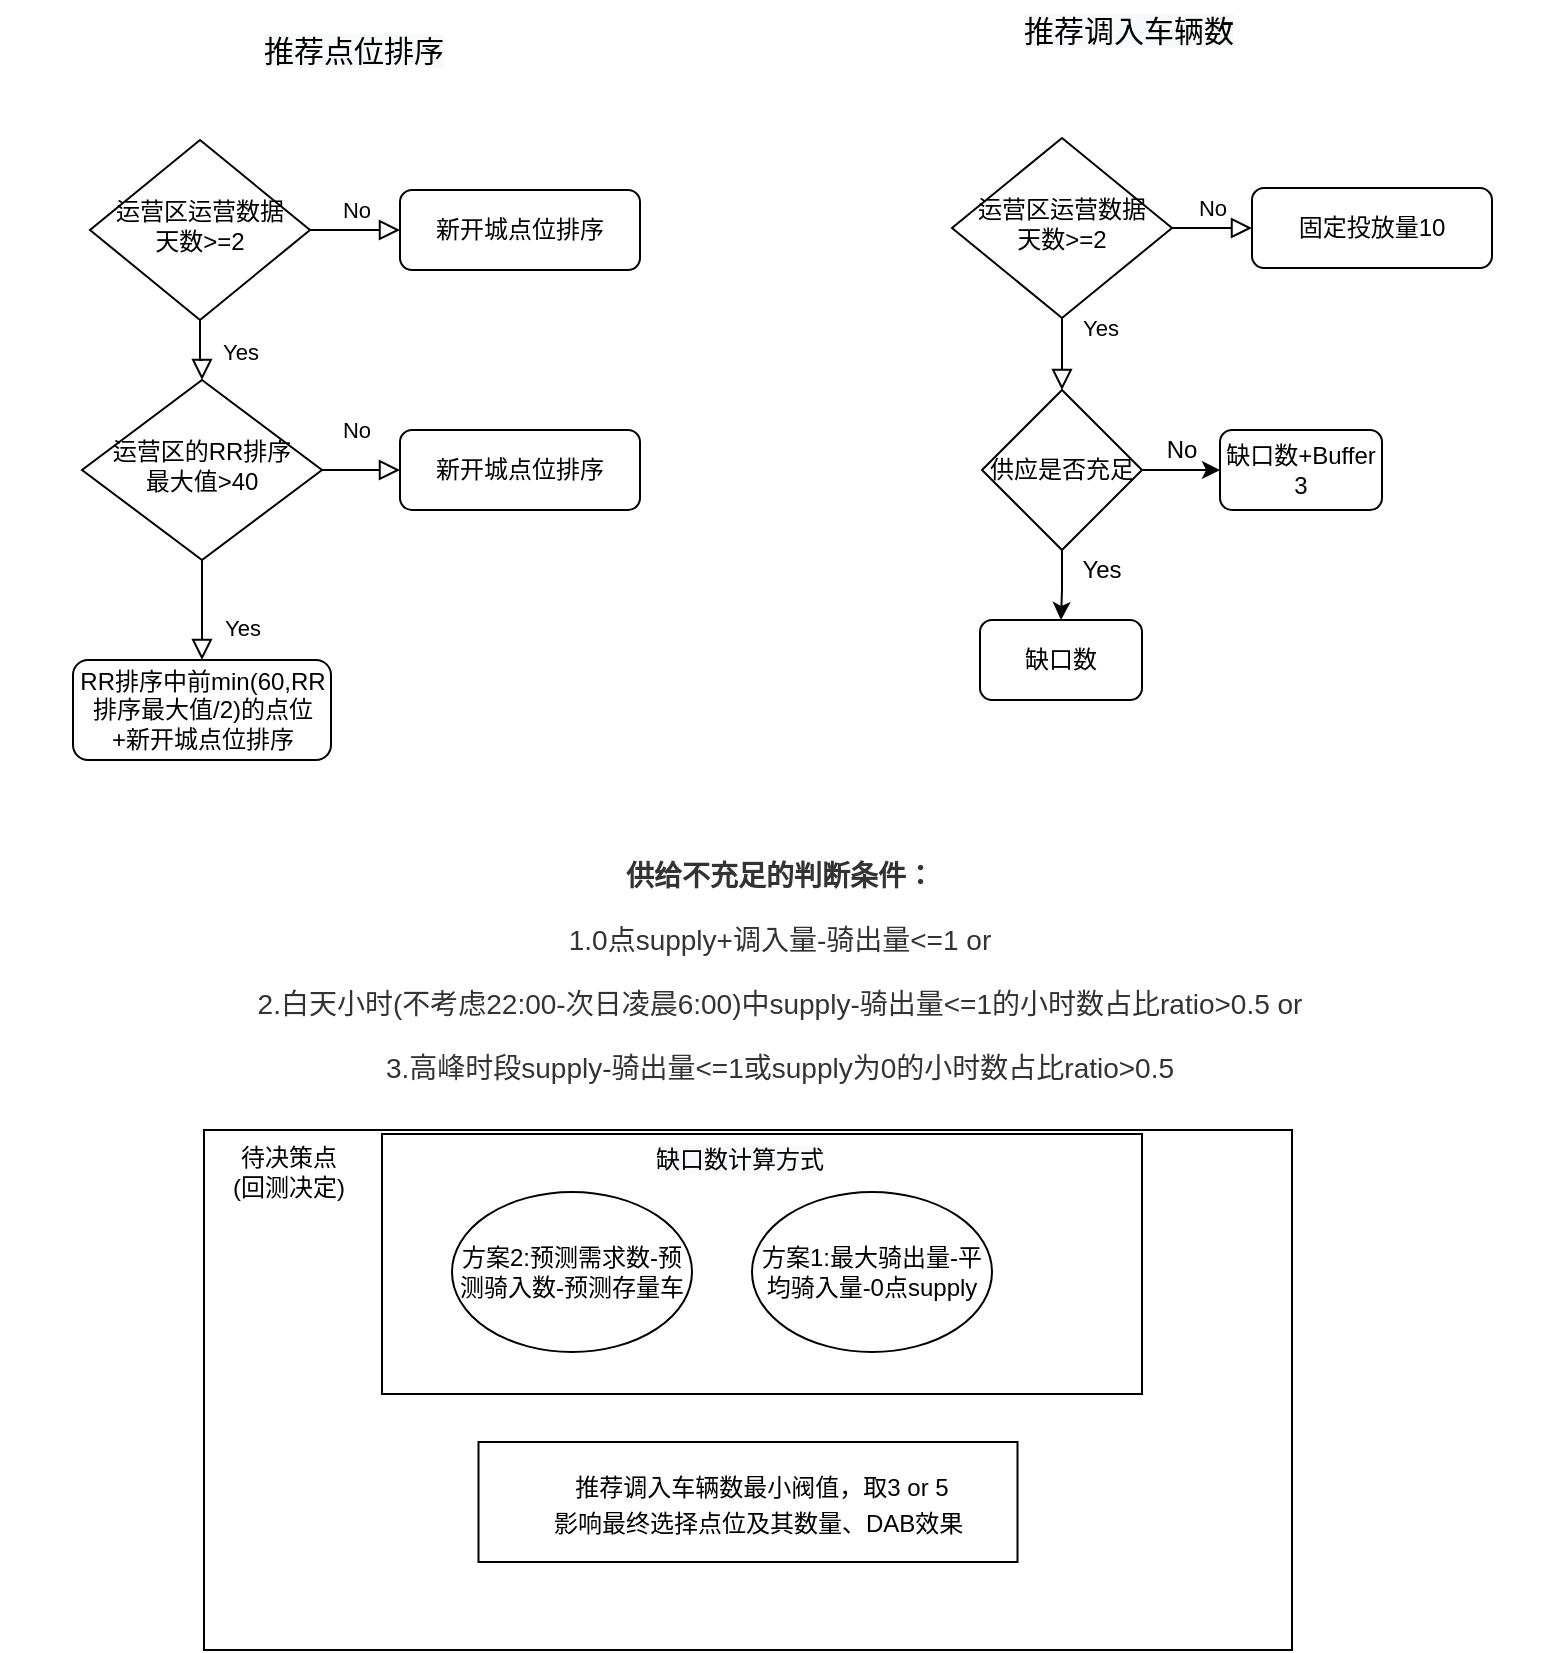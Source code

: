 <mxfile version="13.11.0" type="github">
  <diagram id="C5RBs43oDa-KdzZeNtuy" name="Page-1">
    <mxGraphModel dx="1426" dy="769" grid="1" gridSize="10" guides="1" tooltips="1" connect="1" arrows="1" fold="1" page="1" pageScale="1" pageWidth="827" pageHeight="1169" math="0" shadow="0">
      <root>
        <mxCell id="WIyWlLk6GJQsqaUBKTNV-0" />
        <mxCell id="WIyWlLk6GJQsqaUBKTNV-1" parent="WIyWlLk6GJQsqaUBKTNV-0" />
        <mxCell id="cUnkYHg1spCAo1flNat1-33" value="" style="rounded=0;whiteSpace=wrap;html=1;" vertex="1" parent="WIyWlLk6GJQsqaUBKTNV-1">
          <mxGeometry x="222" y="655" width="544" height="260" as="geometry" />
        </mxCell>
        <mxCell id="cUnkYHg1spCAo1flNat1-35" value="" style="rounded=0;whiteSpace=wrap;html=1;fontSize=15;" vertex="1" parent="WIyWlLk6GJQsqaUBKTNV-1">
          <mxGeometry x="311" y="657" width="380" height="130" as="geometry" />
        </mxCell>
        <mxCell id="WIyWlLk6GJQsqaUBKTNV-4" value="Yes" style="rounded=0;html=1;jettySize=auto;orthogonalLoop=1;fontSize=11;endArrow=block;endFill=0;endSize=8;strokeWidth=1;shadow=0;labelBackgroundColor=none;edgeStyle=orthogonalEdgeStyle;" parent="WIyWlLk6GJQsqaUBKTNV-1" source="WIyWlLk6GJQsqaUBKTNV-6" target="WIyWlLk6GJQsqaUBKTNV-10" edge="1">
          <mxGeometry y="20" relative="1" as="geometry">
            <mxPoint as="offset" />
          </mxGeometry>
        </mxCell>
        <mxCell id="WIyWlLk6GJQsqaUBKTNV-5" value="No" style="edgeStyle=orthogonalEdgeStyle;rounded=0;html=1;jettySize=auto;orthogonalLoop=1;fontSize=11;endArrow=block;endFill=0;endSize=8;strokeWidth=1;shadow=0;labelBackgroundColor=none;" parent="WIyWlLk6GJQsqaUBKTNV-1" source="WIyWlLk6GJQsqaUBKTNV-6" target="WIyWlLk6GJQsqaUBKTNV-7" edge="1">
          <mxGeometry y="10" relative="1" as="geometry">
            <mxPoint as="offset" />
          </mxGeometry>
        </mxCell>
        <mxCell id="WIyWlLk6GJQsqaUBKTNV-6" value="&lt;span&gt;运营区运营数据&lt;br&gt;天数&amp;gt;=2&lt;/span&gt;" style="rhombus;whiteSpace=wrap;html=1;shadow=0;fontFamily=Helvetica;fontSize=12;align=center;strokeWidth=1;spacing=6;spacingTop=-4;" parent="WIyWlLk6GJQsqaUBKTNV-1" vertex="1">
          <mxGeometry x="165" y="160" width="110" height="90" as="geometry" />
        </mxCell>
        <mxCell id="WIyWlLk6GJQsqaUBKTNV-7" value="新开城点位排序&lt;br&gt;" style="rounded=1;whiteSpace=wrap;html=1;fontSize=12;glass=0;strokeWidth=1;shadow=0;" parent="WIyWlLk6GJQsqaUBKTNV-1" vertex="1">
          <mxGeometry x="320" y="185" width="120" height="40" as="geometry" />
        </mxCell>
        <mxCell id="WIyWlLk6GJQsqaUBKTNV-8" value="Yes" style="rounded=0;html=1;jettySize=auto;orthogonalLoop=1;fontSize=11;endArrow=block;endFill=0;endSize=8;strokeWidth=1;shadow=0;labelBackgroundColor=none;edgeStyle=orthogonalEdgeStyle;" parent="WIyWlLk6GJQsqaUBKTNV-1" source="WIyWlLk6GJQsqaUBKTNV-10" target="WIyWlLk6GJQsqaUBKTNV-11" edge="1">
          <mxGeometry x="0.333" y="20" relative="1" as="geometry">
            <mxPoint as="offset" />
          </mxGeometry>
        </mxCell>
        <mxCell id="WIyWlLk6GJQsqaUBKTNV-9" value="No" style="edgeStyle=orthogonalEdgeStyle;rounded=0;html=1;jettySize=auto;orthogonalLoop=1;fontSize=11;endArrow=block;endFill=0;endSize=8;strokeWidth=1;shadow=0;labelBackgroundColor=none;" parent="WIyWlLk6GJQsqaUBKTNV-1" source="WIyWlLk6GJQsqaUBKTNV-10" target="WIyWlLk6GJQsqaUBKTNV-12" edge="1">
          <mxGeometry x="-0.2" y="20" relative="1" as="geometry">
            <mxPoint as="offset" />
          </mxGeometry>
        </mxCell>
        <mxCell id="WIyWlLk6GJQsqaUBKTNV-10" value="运营区的RR排序&lt;br&gt;最大值&amp;gt;40" style="rhombus;whiteSpace=wrap;html=1;shadow=0;fontFamily=Helvetica;fontSize=12;align=center;strokeWidth=1;spacing=6;spacingTop=-4;" parent="WIyWlLk6GJQsqaUBKTNV-1" vertex="1">
          <mxGeometry x="161" y="280" width="120" height="90" as="geometry" />
        </mxCell>
        <mxCell id="WIyWlLk6GJQsqaUBKTNV-11" value="RR排序中前min(60,RR排序最大值/2)的点位+新开城点位排序" style="rounded=1;whiteSpace=wrap;html=1;fontSize=12;glass=0;strokeWidth=1;shadow=0;" parent="WIyWlLk6GJQsqaUBKTNV-1" vertex="1">
          <mxGeometry x="156.5" y="420" width="129" height="50" as="geometry" />
        </mxCell>
        <mxCell id="WIyWlLk6GJQsqaUBKTNV-12" value="新开城点位排序" style="rounded=1;whiteSpace=wrap;html=1;fontSize=12;glass=0;strokeWidth=1;shadow=0;" parent="WIyWlLk6GJQsqaUBKTNV-1" vertex="1">
          <mxGeometry x="320" y="305" width="120" height="40" as="geometry" />
        </mxCell>
        <mxCell id="cUnkYHg1spCAo1flNat1-4" value="Yes" style="rounded=0;html=1;jettySize=auto;orthogonalLoop=1;fontSize=11;endArrow=block;endFill=0;endSize=8;strokeWidth=1;shadow=0;labelBackgroundColor=none;edgeStyle=orthogonalEdgeStyle;entryX=0.5;entryY=0;entryDx=0;entryDy=0;" edge="1" parent="WIyWlLk6GJQsqaUBKTNV-1" source="cUnkYHg1spCAo1flNat1-6" target="cUnkYHg1spCAo1flNat1-17">
          <mxGeometry x="-0.804" y="19" relative="1" as="geometry">
            <mxPoint as="offset" />
            <mxPoint x="652" y="279" as="targetPoint" />
          </mxGeometry>
        </mxCell>
        <mxCell id="cUnkYHg1spCAo1flNat1-5" value="No" style="edgeStyle=orthogonalEdgeStyle;rounded=0;html=1;jettySize=auto;orthogonalLoop=1;fontSize=11;endArrow=block;endFill=0;endSize=8;strokeWidth=1;shadow=0;labelBackgroundColor=none;" edge="1" parent="WIyWlLk6GJQsqaUBKTNV-1" source="cUnkYHg1spCAo1flNat1-6" target="cUnkYHg1spCAo1flNat1-7">
          <mxGeometry y="10" relative="1" as="geometry">
            <mxPoint as="offset" />
          </mxGeometry>
        </mxCell>
        <mxCell id="cUnkYHg1spCAo1flNat1-6" value="&lt;span&gt;运营区运营数据&lt;br&gt;天数&amp;gt;=2&lt;/span&gt;" style="rhombus;whiteSpace=wrap;html=1;shadow=0;fontFamily=Helvetica;fontSize=12;align=center;strokeWidth=1;spacing=6;spacingTop=-4;" vertex="1" parent="WIyWlLk6GJQsqaUBKTNV-1">
          <mxGeometry x="596" y="159" width="110" height="90" as="geometry" />
        </mxCell>
        <mxCell id="cUnkYHg1spCAo1flNat1-7" value="固定投放量10" style="rounded=1;whiteSpace=wrap;html=1;fontSize=12;glass=0;strokeWidth=1;shadow=0;" vertex="1" parent="WIyWlLk6GJQsqaUBKTNV-1">
          <mxGeometry x="746" y="184" width="120" height="40" as="geometry" />
        </mxCell>
        <mxCell id="cUnkYHg1spCAo1flNat1-14" value="方案1:最大骑出量-平均骑入量-0点supply" style="ellipse;whiteSpace=wrap;html=1;" vertex="1" parent="WIyWlLk6GJQsqaUBKTNV-1">
          <mxGeometry x="496" y="686" width="120" height="80" as="geometry" />
        </mxCell>
        <mxCell id="cUnkYHg1spCAo1flNat1-15" value="方案2:预测需求数-预测骑入数-预测存量车" style="ellipse;whiteSpace=wrap;html=1;" vertex="1" parent="WIyWlLk6GJQsqaUBKTNV-1">
          <mxGeometry x="346" y="686" width="120" height="80" as="geometry" />
        </mxCell>
        <mxCell id="cUnkYHg1spCAo1flNat1-21" value="" style="edgeStyle=orthogonalEdgeStyle;rounded=0;orthogonalLoop=1;jettySize=auto;html=1;" edge="1" parent="WIyWlLk6GJQsqaUBKTNV-1" source="cUnkYHg1spCAo1flNat1-17" target="cUnkYHg1spCAo1flNat1-19">
          <mxGeometry relative="1" as="geometry" />
        </mxCell>
        <mxCell id="cUnkYHg1spCAo1flNat1-22" value="" style="edgeStyle=orthogonalEdgeStyle;rounded=0;orthogonalLoop=1;jettySize=auto;html=1;" edge="1" parent="WIyWlLk6GJQsqaUBKTNV-1" source="cUnkYHg1spCAo1flNat1-17" target="cUnkYHg1spCAo1flNat1-20">
          <mxGeometry relative="1" as="geometry" />
        </mxCell>
        <mxCell id="cUnkYHg1spCAo1flNat1-17" value="供应是否充足" style="rhombus;whiteSpace=wrap;html=1;" vertex="1" parent="WIyWlLk6GJQsqaUBKTNV-1">
          <mxGeometry x="611" y="285" width="80" height="80" as="geometry" />
        </mxCell>
        <mxCell id="cUnkYHg1spCAo1flNat1-19" value="缺口数+Buffer 3" style="rounded=1;whiteSpace=wrap;html=1;" vertex="1" parent="WIyWlLk6GJQsqaUBKTNV-1">
          <mxGeometry x="730" y="305" width="81" height="40" as="geometry" />
        </mxCell>
        <mxCell id="cUnkYHg1spCAo1flNat1-20" value="缺口数" style="rounded=1;whiteSpace=wrap;html=1;" vertex="1" parent="WIyWlLk6GJQsqaUBKTNV-1">
          <mxGeometry x="610" y="400" width="81" height="40" as="geometry" />
        </mxCell>
        <mxCell id="cUnkYHg1spCAo1flNat1-23" value="No" style="text;html=1;strokeColor=none;fillColor=none;align=center;verticalAlign=middle;whiteSpace=wrap;rounded=0;" vertex="1" parent="WIyWlLk6GJQsqaUBKTNV-1">
          <mxGeometry x="691" y="305" width="40" height="20" as="geometry" />
        </mxCell>
        <mxCell id="cUnkYHg1spCAo1flNat1-24" value="Yes" style="text;html=1;strokeColor=none;fillColor=none;align=center;verticalAlign=middle;whiteSpace=wrap;rounded=0;" vertex="1" parent="WIyWlLk6GJQsqaUBKTNV-1">
          <mxGeometry x="651" y="365" width="40" height="20" as="geometry" />
        </mxCell>
        <mxCell id="cUnkYHg1spCAo1flNat1-30" value="&lt;meta charset=&quot;utf-8&quot; style=&quot;font-size: 15px;&quot;&gt;&lt;span style=&quot;color: rgb(0, 0, 0); font-family: helvetica; font-size: 15px; font-style: normal; font-weight: 400; letter-spacing: normal; text-align: center; text-indent: 0px; text-transform: none; word-spacing: 0px; background-color: rgb(248, 249, 250); display: inline; float: none;&quot;&gt;推荐调入车辆数&lt;/span&gt;" style="text;whiteSpace=wrap;html=1;fontSize=15;" vertex="1" parent="WIyWlLk6GJQsqaUBKTNV-1">
          <mxGeometry x="630" y="90" width="110" height="30" as="geometry" />
        </mxCell>
        <mxCell id="cUnkYHg1spCAo1flNat1-31" value="&lt;span style=&quot;color: rgb(0, 0, 0); font-family: helvetica; font-size: 15px; font-style: normal; font-weight: 400; letter-spacing: normal; text-align: center; text-indent: 0px; text-transform: none; word-spacing: 0px; background-color: rgb(248, 249, 250); display: inline; float: none;&quot;&gt;推荐点位排序&lt;/span&gt;" style="text;whiteSpace=wrap;html=1;fontSize=15;" vertex="1" parent="WIyWlLk6GJQsqaUBKTNV-1">
          <mxGeometry x="250" y="100" width="110" height="30" as="geometry" />
        </mxCell>
        <mxCell id="cUnkYHg1spCAo1flNat1-32" value="&lt;span style=&quot;color: rgb(0 , 0 , 0) ; font-family: &amp;#34;helvetica&amp;#34; ; font-size: 12px ; font-style: normal ; font-weight: 400 ; letter-spacing: normal ; text-align: center ; text-indent: 0px ; text-transform: none ; word-spacing: 0px ; background-color: rgb(248 , 249 , 250) ; display: inline ; float: none&quot;&gt;缺口数计算方式&lt;/span&gt;" style="text;whiteSpace=wrap;html=1;" vertex="1" parent="WIyWlLk6GJQsqaUBKTNV-1">
          <mxGeometry x="446" y="656" width="110" height="30" as="geometry" />
        </mxCell>
        <mxCell id="cUnkYHg1spCAo1flNat1-34" value="待决策点&lt;br&gt;(回测决定)" style="text;html=1;strokeColor=none;fillColor=none;align=center;verticalAlign=middle;whiteSpace=wrap;rounded=0;" vertex="1" parent="WIyWlLk6GJQsqaUBKTNV-1">
          <mxGeometry x="227" y="666" width="75" height="19" as="geometry" />
        </mxCell>
        <mxCell id="cUnkYHg1spCAo1flNat1-37" value="" style="rounded=0;whiteSpace=wrap;html=1;fontSize=15;" vertex="1" parent="WIyWlLk6GJQsqaUBKTNV-1">
          <mxGeometry x="359.25" y="811" width="269.5" height="60" as="geometry" />
        </mxCell>
        <mxCell id="cUnkYHg1spCAo1flNat1-38" value="&lt;font style=&quot;font-size: 12px&quot;&gt;推荐调入车辆数最小阀值，取3 or 5&lt;br&gt;影响最终选择点位及其数量、DAB效果&amp;nbsp;&lt;/font&gt;" style="text;html=1;strokeColor=none;fillColor=none;align=center;verticalAlign=middle;whiteSpace=wrap;rounded=0;fontSize=15;" vertex="1" parent="WIyWlLk6GJQsqaUBKTNV-1">
          <mxGeometry x="386" y="836" width="230" height="10" as="geometry" />
        </mxCell>
        <mxCell id="cUnkYHg1spCAo1flNat1-39" value="&lt;p style=&quot;box-sizing: border-box ; font-family: &amp;#34;__symbol&amp;#34; , , &amp;#34;segoe ui&amp;#34; , &amp;#34;roboto&amp;#34; , &amp;#34;helvetica neue&amp;#34; , &amp;#34;helvetica&amp;#34; , &amp;#34;pingfang sc&amp;#34; , &amp;#34;hiragino sans gb&amp;#34; , &amp;#34;microsoft yahei&amp;#34; , &amp;#34;simsun&amp;#34; , sans-serif ; margin: 8px 0px ; padding: 0px ; color: rgb(51 , 51 , 51) ; word-break: break-word ; clear: both ; font-size: 14px ; line-height: 22px ; min-height: 24px ; background-color: rgb(255 , 255 , 255)&quot;&gt;&lt;span style=&quot;box-sizing: border-box ; font-weight: bolder&quot;&gt;供给不充足的判断条件：&lt;/span&gt;&lt;/p&gt;&lt;p style=&quot;box-sizing: border-box ; font-family: &amp;#34;__symbol&amp;#34; , , &amp;#34;segoe ui&amp;#34; , &amp;#34;roboto&amp;#34; , &amp;#34;helvetica neue&amp;#34; , &amp;#34;helvetica&amp;#34; , &amp;#34;pingfang sc&amp;#34; , &amp;#34;hiragino sans gb&amp;#34; , &amp;#34;microsoft yahei&amp;#34; , &amp;#34;simsun&amp;#34; , sans-serif ; margin: 8px 0px ; padding: 0px ; color: rgb(51 , 51 , 51) ; word-break: break-word ; clear: both ; font-size: 14px ; line-height: 22px ; min-height: 24px ; background-color: rgb(255 , 255 , 255)&quot;&gt;1.0点supply+调入量-骑出量&amp;lt;=1    or&lt;/p&gt;&lt;p style=&quot;box-sizing: border-box ; font-family: &amp;#34;__symbol&amp;#34; , , &amp;#34;segoe ui&amp;#34; , &amp;#34;roboto&amp;#34; , &amp;#34;helvetica neue&amp;#34; , &amp;#34;helvetica&amp;#34; , &amp;#34;pingfang sc&amp;#34; , &amp;#34;hiragino sans gb&amp;#34; , &amp;#34;microsoft yahei&amp;#34; , &amp;#34;simsun&amp;#34; , sans-serif ; margin: 8px 0px ; padding: 0px ; color: rgb(51 , 51 , 51) ; word-break: break-word ; clear: both ; font-size: 14px ; line-height: 22px ; min-height: 24px ; background-color: rgb(255 , 255 , 255)&quot;&gt;2.白天小时(不考虑22:00-次日凌晨6:00)中supply-骑出量&amp;lt;=1的小时数占比ratio&amp;gt;0.5  or&lt;/p&gt;&lt;p style=&quot;box-sizing: border-box ; font-family: &amp;#34;__symbol&amp;#34; , , &amp;#34;segoe ui&amp;#34; , &amp;#34;roboto&amp;#34; , &amp;#34;helvetica neue&amp;#34; , &amp;#34;helvetica&amp;#34; , &amp;#34;pingfang sc&amp;#34; , &amp;#34;hiragino sans gb&amp;#34; , &amp;#34;microsoft yahei&amp;#34; , &amp;#34;simsun&amp;#34; , sans-serif ; margin: 8px 0px ; padding: 0px ; color: rgb(51 , 51 , 51) ; word-break: break-word ; clear: both ; font-size: 14px ; line-height: 22px ; min-height: 24px ; background-color: rgb(255 , 255 , 255)&quot;&gt;3.高峰时段supply-骑出量&amp;lt;=1或supply为0的小时数占比ratio&amp;gt;0.5&lt;/p&gt;" style="text;html=1;strokeColor=none;fillColor=none;align=center;verticalAlign=middle;whiteSpace=wrap;rounded=0;fontSize=15;" vertex="1" parent="WIyWlLk6GJQsqaUBKTNV-1">
          <mxGeometry x="120" y="500" width="780" height="152.5" as="geometry" />
        </mxCell>
      </root>
    </mxGraphModel>
  </diagram>
</mxfile>
